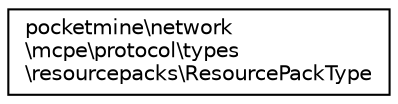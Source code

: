 digraph "Graphical Class Hierarchy"
{
 // INTERACTIVE_SVG=YES
 // LATEX_PDF_SIZE
  edge [fontname="Helvetica",fontsize="10",labelfontname="Helvetica",labelfontsize="10"];
  node [fontname="Helvetica",fontsize="10",shape=record];
  rankdir="LR";
  Node0 [label="pocketmine\\network\l\\mcpe\\protocol\\types\l\\resourcepacks\\ResourcePackType",height=0.2,width=0.4,color="black", fillcolor="white", style="filled",URL="$d6/dfb/classpocketmine_1_1network_1_1mcpe_1_1protocol_1_1types_1_1resourcepacks_1_1_resource_pack_type.html",tooltip=" "];
}
